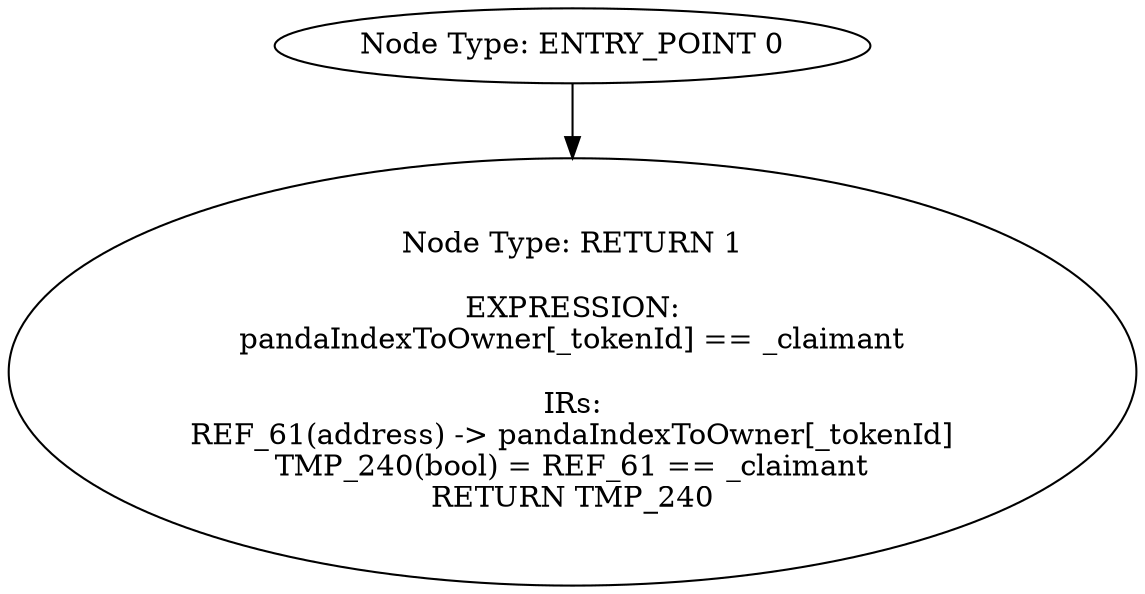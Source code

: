 digraph{
0[label="Node Type: ENTRY_POINT 0
"];
0->1;
1[label="Node Type: RETURN 1

EXPRESSION:
pandaIndexToOwner[_tokenId] == _claimant

IRs:
REF_61(address) -> pandaIndexToOwner[_tokenId]
TMP_240(bool) = REF_61 == _claimant
RETURN TMP_240"];
}
